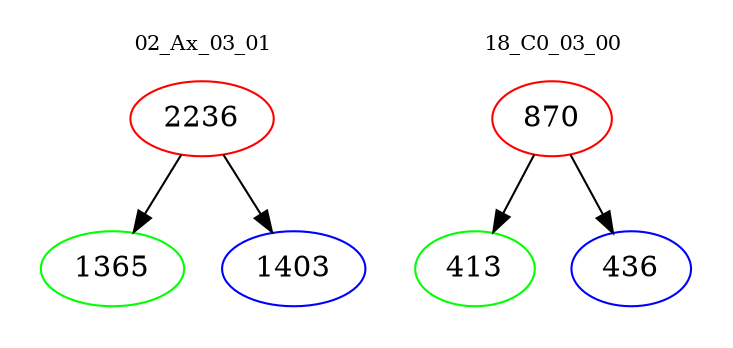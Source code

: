 digraph{
subgraph cluster_0 {
color = white
label = "02_Ax_03_01";
fontsize=10;
T0_2236 [label="2236", color="red"]
T0_2236 -> T0_1365 [color="black"]
T0_1365 [label="1365", color="green"]
T0_2236 -> T0_1403 [color="black"]
T0_1403 [label="1403", color="blue"]
}
subgraph cluster_1 {
color = white
label = "18_C0_03_00";
fontsize=10;
T1_870 [label="870", color="red"]
T1_870 -> T1_413 [color="black"]
T1_413 [label="413", color="green"]
T1_870 -> T1_436 [color="black"]
T1_436 [label="436", color="blue"]
}
}
